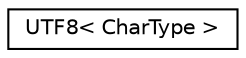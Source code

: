 digraph "Graphical Class Hierarchy"
{
 // LATEX_PDF_SIZE
  edge [fontname="Helvetica",fontsize="10",labelfontname="Helvetica",labelfontsize="10"];
  node [fontname="Helvetica",fontsize="10",shape=record];
  rankdir="LR";
  Node0 [label="UTF8\< CharType \>",height=0.2,width=0.4,color="black", fillcolor="white", style="filled",URL="$struct_u_t_f8.html",tooltip="UTF-8 encoding."];
}
